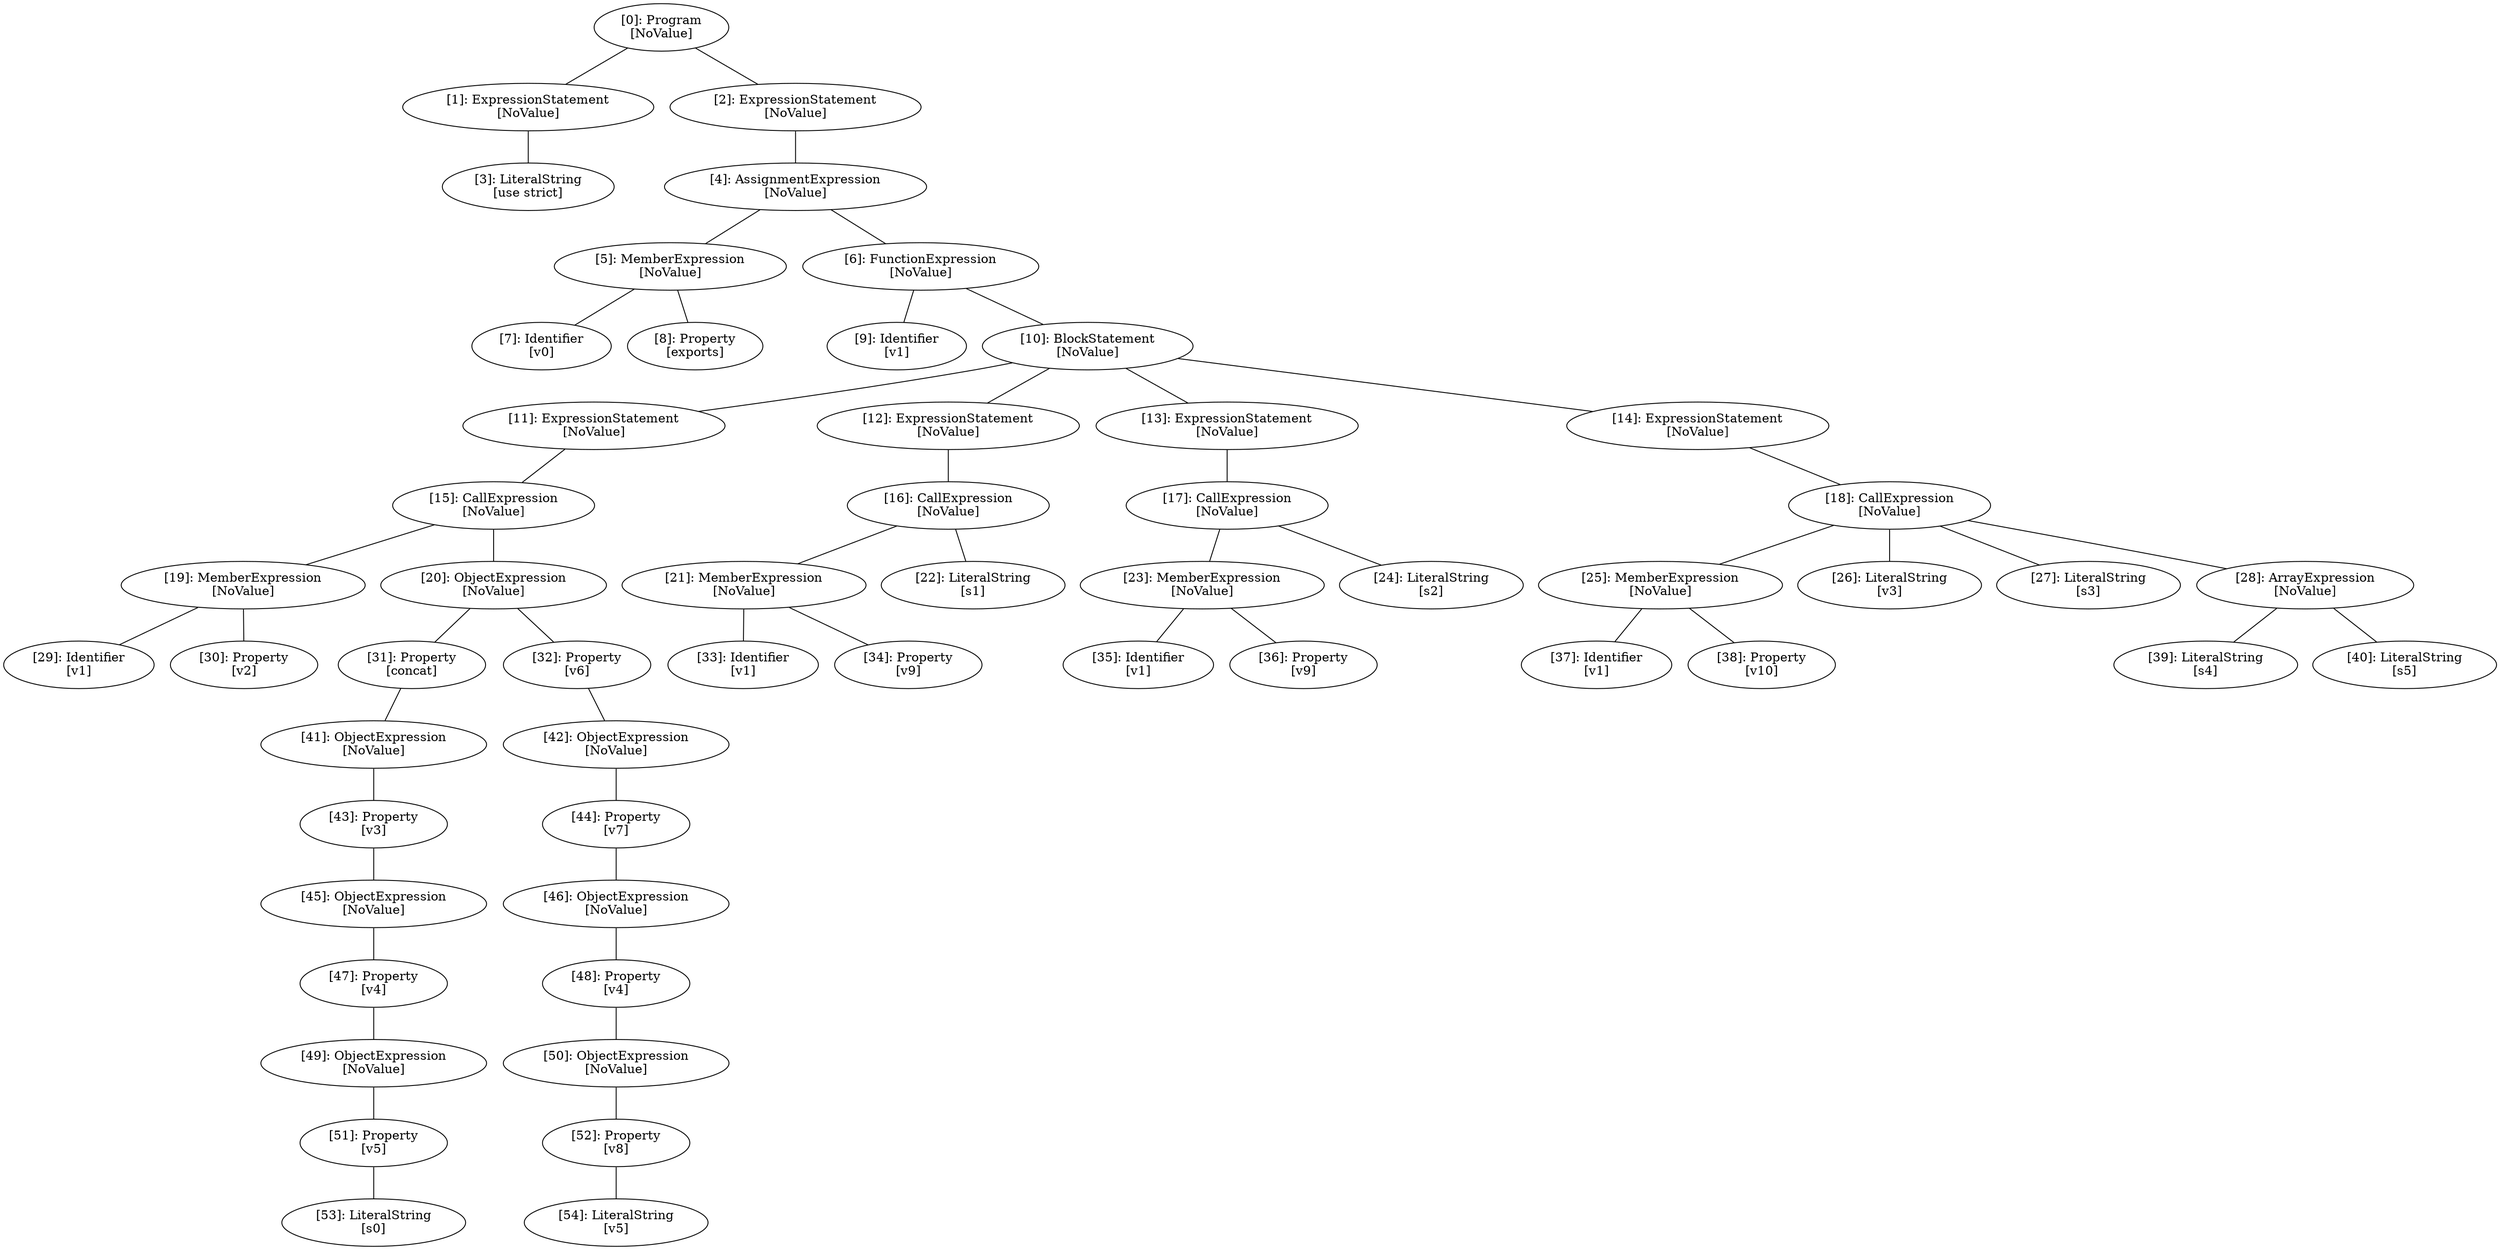 // Result
graph {
	0 [label="[0]: Program
[NoValue]"]
	1 [label="[1]: ExpressionStatement
[NoValue]"]
	2 [label="[2]: ExpressionStatement
[NoValue]"]
	3 [label="[3]: LiteralString
[use strict]"]
	4 [label="[4]: AssignmentExpression
[NoValue]"]
	5 [label="[5]: MemberExpression
[NoValue]"]
	6 [label="[6]: FunctionExpression
[NoValue]"]
	7 [label="[7]: Identifier
[v0]"]
	8 [label="[8]: Property
[exports]"]
	9 [label="[9]: Identifier
[v1]"]
	10 [label="[10]: BlockStatement
[NoValue]"]
	11 [label="[11]: ExpressionStatement
[NoValue]"]
	12 [label="[12]: ExpressionStatement
[NoValue]"]
	13 [label="[13]: ExpressionStatement
[NoValue]"]
	14 [label="[14]: ExpressionStatement
[NoValue]"]
	15 [label="[15]: CallExpression
[NoValue]"]
	16 [label="[16]: CallExpression
[NoValue]"]
	17 [label="[17]: CallExpression
[NoValue]"]
	18 [label="[18]: CallExpression
[NoValue]"]
	19 [label="[19]: MemberExpression
[NoValue]"]
	20 [label="[20]: ObjectExpression
[NoValue]"]
	21 [label="[21]: MemberExpression
[NoValue]"]
	22 [label="[22]: LiteralString
[s1]"]
	23 [label="[23]: MemberExpression
[NoValue]"]
	24 [label="[24]: LiteralString
[s2]"]
	25 [label="[25]: MemberExpression
[NoValue]"]
	26 [label="[26]: LiteralString
[v3]"]
	27 [label="[27]: LiteralString
[s3]"]
	28 [label="[28]: ArrayExpression
[NoValue]"]
	29 [label="[29]: Identifier
[v1]"]
	30 [label="[30]: Property
[v2]"]
	31 [label="[31]: Property
[concat]"]
	32 [label="[32]: Property
[v6]"]
	33 [label="[33]: Identifier
[v1]"]
	34 [label="[34]: Property
[v9]"]
	35 [label="[35]: Identifier
[v1]"]
	36 [label="[36]: Property
[v9]"]
	37 [label="[37]: Identifier
[v1]"]
	38 [label="[38]: Property
[v10]"]
	39 [label="[39]: LiteralString
[s4]"]
	40 [label="[40]: LiteralString
[s5]"]
	41 [label="[41]: ObjectExpression
[NoValue]"]
	42 [label="[42]: ObjectExpression
[NoValue]"]
	43 [label="[43]: Property
[v3]"]
	44 [label="[44]: Property
[v7]"]
	45 [label="[45]: ObjectExpression
[NoValue]"]
	46 [label="[46]: ObjectExpression
[NoValue]"]
	47 [label="[47]: Property
[v4]"]
	48 [label="[48]: Property
[v4]"]
	49 [label="[49]: ObjectExpression
[NoValue]"]
	50 [label="[50]: ObjectExpression
[NoValue]"]
	51 [label="[51]: Property
[v5]"]
	52 [label="[52]: Property
[v8]"]
	53 [label="[53]: LiteralString
[s0]"]
	54 [label="[54]: LiteralString
[v5]"]
	0 -- 1
	0 -- 2
	1 -- 3
	2 -- 4
	4 -- 5
	4 -- 6
	5 -- 7
	5 -- 8
	6 -- 9
	6 -- 10
	10 -- 11
	10 -- 12
	10 -- 13
	10 -- 14
	11 -- 15
	12 -- 16
	13 -- 17
	14 -- 18
	15 -- 19
	15 -- 20
	16 -- 21
	16 -- 22
	17 -- 23
	17 -- 24
	18 -- 25
	18 -- 26
	18 -- 27
	18 -- 28
	19 -- 29
	19 -- 30
	20 -- 31
	20 -- 32
	21 -- 33
	21 -- 34
	23 -- 35
	23 -- 36
	25 -- 37
	25 -- 38
	28 -- 39
	28 -- 40
	31 -- 41
	32 -- 42
	41 -- 43
	42 -- 44
	43 -- 45
	44 -- 46
	45 -- 47
	46 -- 48
	47 -- 49
	48 -- 50
	49 -- 51
	50 -- 52
	51 -- 53
	52 -- 54
}
